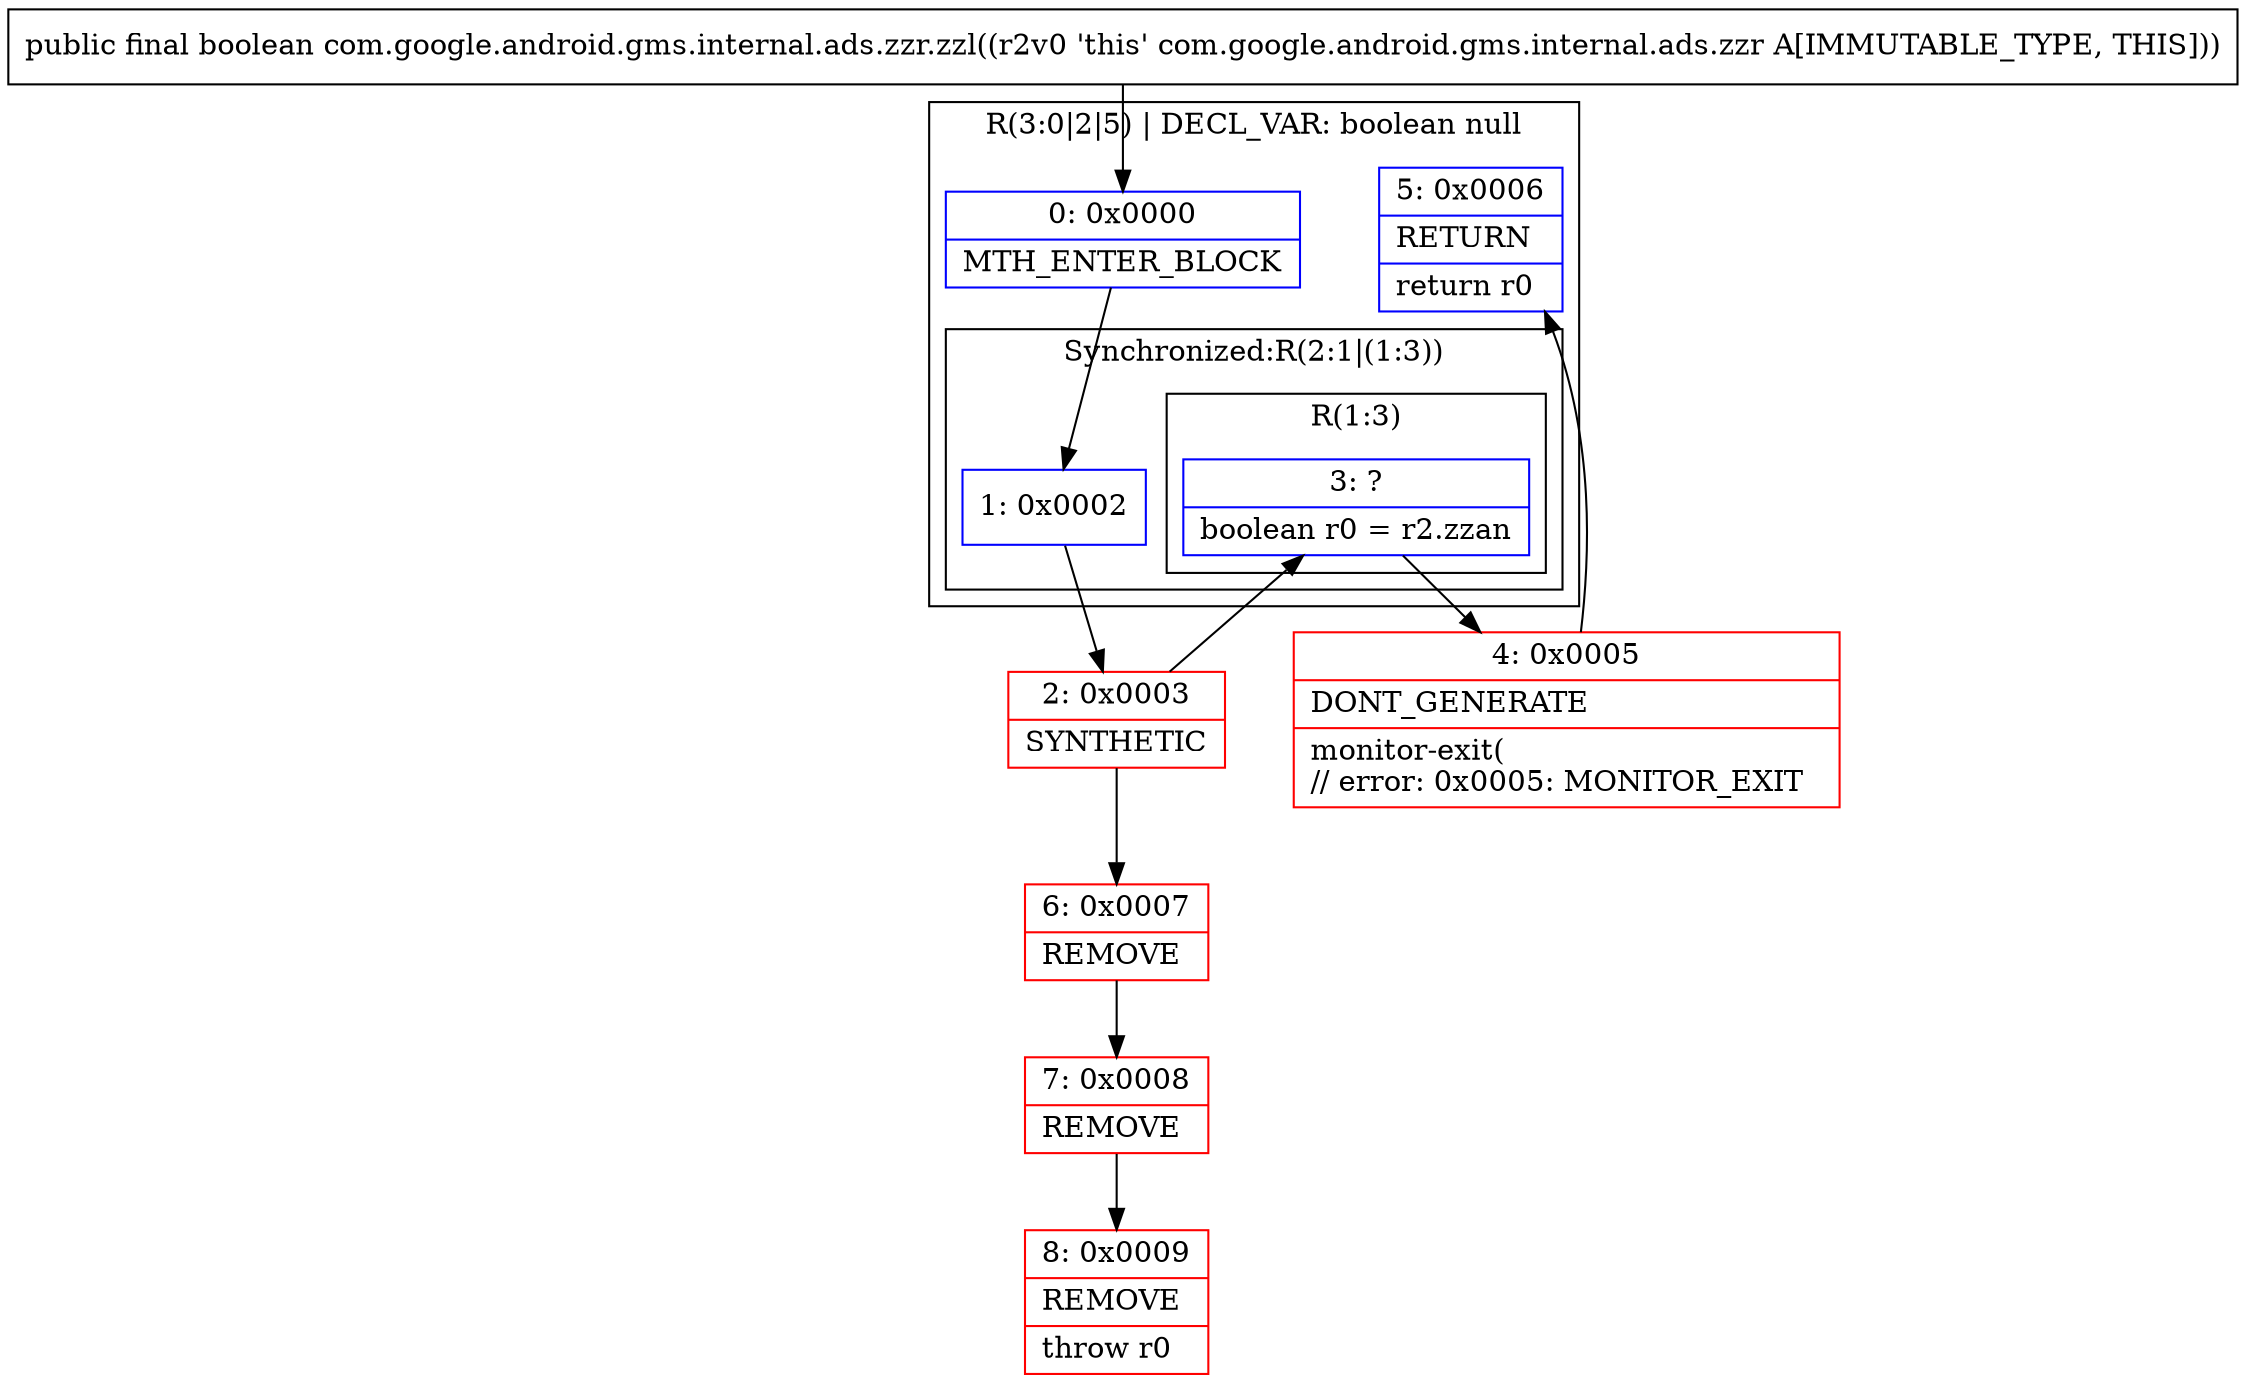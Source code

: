 digraph "CFG forcom.google.android.gms.internal.ads.zzr.zzl()Z" {
subgraph cluster_Region_37659340 {
label = "R(3:0|2|5) | DECL_VAR: boolean null\l";
node [shape=record,color=blue];
Node_0 [shape=record,label="{0\:\ 0x0000|MTH_ENTER_BLOCK\l}"];
subgraph cluster_SynchronizedRegion_1326184760 {
label = "Synchronized:R(2:1|(1:3))";
node [shape=record,color=blue];
Node_1 [shape=record,label="{1\:\ 0x0002}"];
subgraph cluster_Region_97672049 {
label = "R(1:3)";
node [shape=record,color=blue];
Node_3 [shape=record,label="{3\:\ ?|boolean r0 = r2.zzan\l}"];
}
}
Node_5 [shape=record,label="{5\:\ 0x0006|RETURN\l|return r0\l}"];
}
Node_2 [shape=record,color=red,label="{2\:\ 0x0003|SYNTHETIC\l}"];
Node_4 [shape=record,color=red,label="{4\:\ 0x0005|DONT_GENERATE\l|monitor\-exit(\l\/\/ error: 0x0005: MONITOR_EXIT  \l}"];
Node_6 [shape=record,color=red,label="{6\:\ 0x0007|REMOVE\l}"];
Node_7 [shape=record,color=red,label="{7\:\ 0x0008|REMOVE\l}"];
Node_8 [shape=record,color=red,label="{8\:\ 0x0009|REMOVE\l|throw r0\l}"];
MethodNode[shape=record,label="{public final boolean com.google.android.gms.internal.ads.zzr.zzl((r2v0 'this' com.google.android.gms.internal.ads.zzr A[IMMUTABLE_TYPE, THIS])) }"];
MethodNode -> Node_0;
Node_0 -> Node_1;
Node_1 -> Node_2;
Node_3 -> Node_4;
Node_2 -> Node_3;
Node_2 -> Node_6;
Node_4 -> Node_5;
Node_6 -> Node_7;
Node_7 -> Node_8;
}

